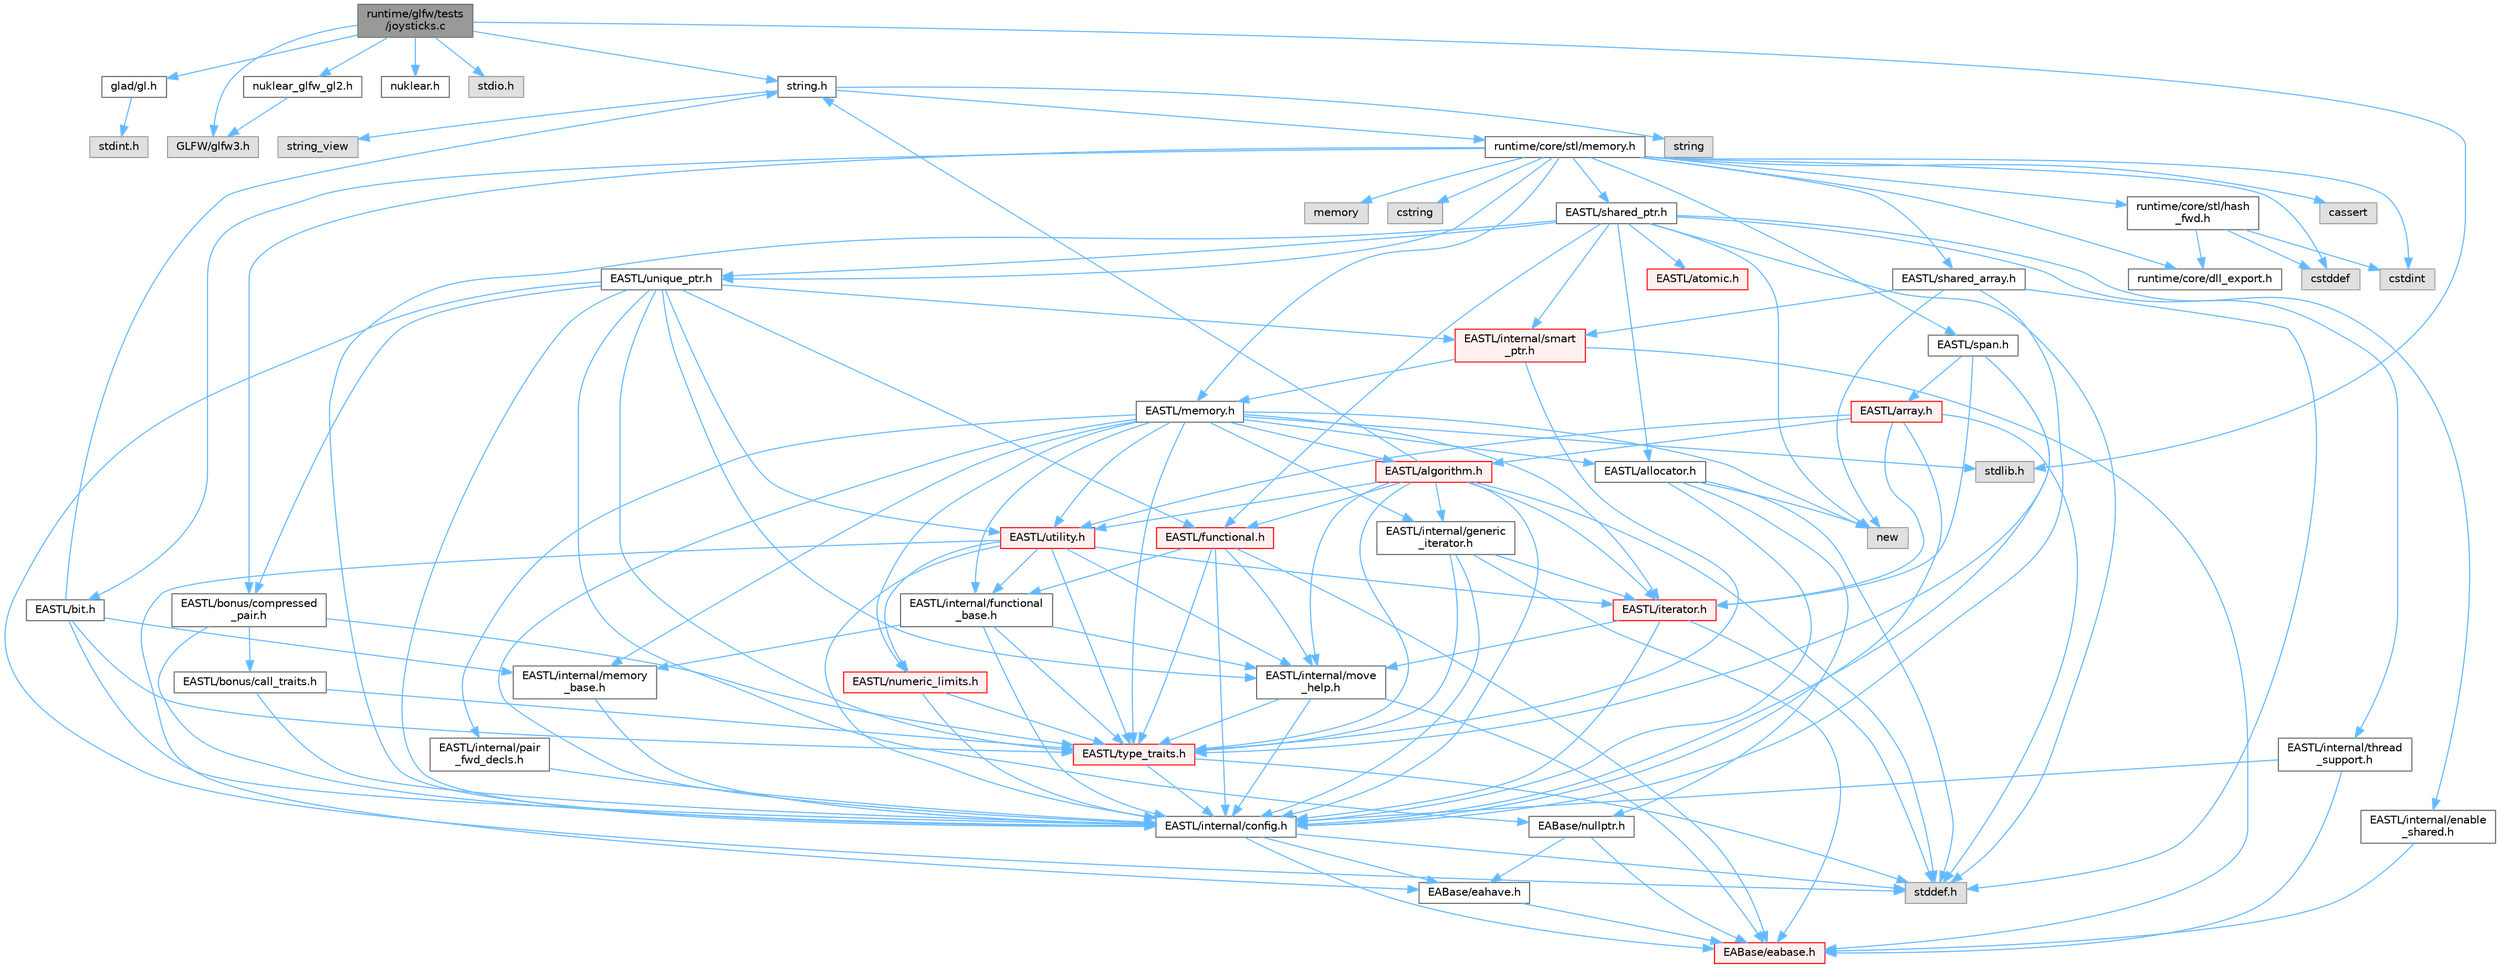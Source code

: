 digraph "runtime/glfw/tests/joysticks.c"
{
 // LATEX_PDF_SIZE
  bgcolor="transparent";
  edge [fontname=Helvetica,fontsize=10,labelfontname=Helvetica,labelfontsize=10];
  node [fontname=Helvetica,fontsize=10,shape=box,height=0.2,width=0.4];
  Node1 [id="Node000001",label="runtime/glfw/tests\l/joysticks.c",height=0.2,width=0.4,color="gray40", fillcolor="grey60", style="filled", fontcolor="black",tooltip=" "];
  Node1 -> Node2 [id="edge1_Node000001_Node000002",color="steelblue1",style="solid",tooltip=" "];
  Node2 [id="Node000002",label="glad/gl.h",height=0.2,width=0.4,color="grey40", fillcolor="white", style="filled",URL="$gl_8h.html",tooltip=" "];
  Node2 -> Node3 [id="edge2_Node000002_Node000003",color="steelblue1",style="solid",tooltip=" "];
  Node3 [id="Node000003",label="stdint.h",height=0.2,width=0.4,color="grey60", fillcolor="#E0E0E0", style="filled",tooltip=" "];
  Node1 -> Node4 [id="edge3_Node000001_Node000004",color="steelblue1",style="solid",tooltip=" "];
  Node4 [id="Node000004",label="GLFW/glfw3.h",height=0.2,width=0.4,color="grey60", fillcolor="#E0E0E0", style="filled",tooltip=" "];
  Node1 -> Node5 [id="edge4_Node000001_Node000005",color="steelblue1",style="solid",tooltip=" "];
  Node5 [id="Node000005",label="nuklear.h",height=0.2,width=0.4,color="grey40", fillcolor="white", style="filled",URL="$nuklear_8h.html",tooltip=" "];
  Node1 -> Node6 [id="edge5_Node000001_Node000006",color="steelblue1",style="solid",tooltip=" "];
  Node6 [id="Node000006",label="nuklear_glfw_gl2.h",height=0.2,width=0.4,color="grey40", fillcolor="white", style="filled",URL="$nuklear__glfw__gl2_8h.html",tooltip=" "];
  Node6 -> Node4 [id="edge6_Node000006_Node000004",color="steelblue1",style="solid",tooltip=" "];
  Node1 -> Node7 [id="edge7_Node000001_Node000007",color="steelblue1",style="solid",tooltip=" "];
  Node7 [id="Node000007",label="stdio.h",height=0.2,width=0.4,color="grey60", fillcolor="#E0E0E0", style="filled",tooltip=" "];
  Node1 -> Node8 [id="edge8_Node000001_Node000008",color="steelblue1",style="solid",tooltip=" "];
  Node8 [id="Node000008",label="string.h",height=0.2,width=0.4,color="grey40", fillcolor="white", style="filled",URL="$string_8h.html",tooltip=" "];
  Node8 -> Node9 [id="edge9_Node000008_Node000009",color="steelblue1",style="solid",tooltip=" "];
  Node9 [id="Node000009",label="string",height=0.2,width=0.4,color="grey60", fillcolor="#E0E0E0", style="filled",tooltip=" "];
  Node8 -> Node10 [id="edge10_Node000008_Node000010",color="steelblue1",style="solid",tooltip=" "];
  Node10 [id="Node000010",label="string_view",height=0.2,width=0.4,color="grey60", fillcolor="#E0E0E0", style="filled",tooltip=" "];
  Node8 -> Node11 [id="edge11_Node000008_Node000011",color="steelblue1",style="solid",tooltip=" "];
  Node11 [id="Node000011",label="runtime/core/stl/memory.h",height=0.2,width=0.4,color="grey40", fillcolor="white", style="filled",URL="$core_2stl_2memory_8h.html",tooltip=" "];
  Node11 -> Node12 [id="edge12_Node000011_Node000012",color="steelblue1",style="solid",tooltip=" "];
  Node12 [id="Node000012",label="cstddef",height=0.2,width=0.4,color="grey60", fillcolor="#E0E0E0", style="filled",tooltip=" "];
  Node11 -> Node13 [id="edge13_Node000011_Node000013",color="steelblue1",style="solid",tooltip=" "];
  Node13 [id="Node000013",label="cstdint",height=0.2,width=0.4,color="grey60", fillcolor="#E0E0E0", style="filled",tooltip=" "];
  Node11 -> Node14 [id="edge14_Node000011_Node000014",color="steelblue1",style="solid",tooltip=" "];
  Node14 [id="Node000014",label="cassert",height=0.2,width=0.4,color="grey60", fillcolor="#E0E0E0", style="filled",tooltip=" "];
  Node11 -> Node15 [id="edge15_Node000011_Node000015",color="steelblue1",style="solid",tooltip=" "];
  Node15 [id="Node000015",label="memory",height=0.2,width=0.4,color="grey60", fillcolor="#E0E0E0", style="filled",tooltip=" "];
  Node11 -> Node16 [id="edge16_Node000011_Node000016",color="steelblue1",style="solid",tooltip=" "];
  Node16 [id="Node000016",label="cstring",height=0.2,width=0.4,color="grey60", fillcolor="#E0E0E0", style="filled",tooltip=" "];
  Node11 -> Node17 [id="edge17_Node000011_Node000017",color="steelblue1",style="solid",tooltip=" "];
  Node17 [id="Node000017",label="EASTL/bit.h",height=0.2,width=0.4,color="grey40", fillcolor="white", style="filled",URL="$bit_8h.html",tooltip=" "];
  Node17 -> Node18 [id="edge18_Node000017_Node000018",color="steelblue1",style="solid",tooltip=" "];
  Node18 [id="Node000018",label="EASTL/internal/config.h",height=0.2,width=0.4,color="grey40", fillcolor="white", style="filled",URL="$config_8h.html",tooltip=" "];
  Node18 -> Node19 [id="edge19_Node000018_Node000019",color="steelblue1",style="solid",tooltip=" "];
  Node19 [id="Node000019",label="EABase/eabase.h",height=0.2,width=0.4,color="red", fillcolor="#FFF0F0", style="filled",URL="$eabase_8h.html",tooltip=" "];
  Node18 -> Node25 [id="edge20_Node000018_Node000025",color="steelblue1",style="solid",tooltip=" "];
  Node25 [id="Node000025",label="EABase/eahave.h",height=0.2,width=0.4,color="grey40", fillcolor="white", style="filled",URL="$eahave_8h.html",tooltip=" "];
  Node25 -> Node19 [id="edge21_Node000025_Node000019",color="steelblue1",style="solid",tooltip=" "];
  Node18 -> Node26 [id="edge22_Node000018_Node000026",color="steelblue1",style="solid",tooltip=" "];
  Node26 [id="Node000026",label="stddef.h",height=0.2,width=0.4,color="grey60", fillcolor="#E0E0E0", style="filled",tooltip=" "];
  Node17 -> Node27 [id="edge23_Node000017_Node000027",color="steelblue1",style="solid",tooltip=" "];
  Node27 [id="Node000027",label="EASTL/internal/memory\l_base.h",height=0.2,width=0.4,color="grey40", fillcolor="white", style="filled",URL="$memory__base_8h.html",tooltip=" "];
  Node27 -> Node18 [id="edge24_Node000027_Node000018",color="steelblue1",style="solid",tooltip=" "];
  Node17 -> Node28 [id="edge25_Node000017_Node000028",color="steelblue1",style="solid",tooltip=" "];
  Node28 [id="Node000028",label="EASTL/type_traits.h",height=0.2,width=0.4,color="red", fillcolor="#FFF0F0", style="filled",URL="$_e_a_s_t_l_2include_2_e_a_s_t_l_2type__traits_8h.html",tooltip=" "];
  Node28 -> Node18 [id="edge26_Node000028_Node000018",color="steelblue1",style="solid",tooltip=" "];
  Node28 -> Node26 [id="edge27_Node000028_Node000026",color="steelblue1",style="solid",tooltip=" "];
  Node17 -> Node8 [id="edge28_Node000017_Node000008",color="steelblue1",style="solid",tooltip=" "];
  Node11 -> Node38 [id="edge29_Node000011_Node000038",color="steelblue1",style="solid",tooltip=" "];
  Node38 [id="Node000038",label="EASTL/memory.h",height=0.2,width=0.4,color="grey40", fillcolor="white", style="filled",URL="$_e_a_s_t_l_2include_2_e_a_s_t_l_2memory_8h.html",tooltip=" "];
  Node38 -> Node18 [id="edge30_Node000038_Node000018",color="steelblue1",style="solid",tooltip=" "];
  Node38 -> Node27 [id="edge31_Node000038_Node000027",color="steelblue1",style="solid",tooltip=" "];
  Node38 -> Node39 [id="edge32_Node000038_Node000039",color="steelblue1",style="solid",tooltip=" "];
  Node39 [id="Node000039",label="EASTL/internal/generic\l_iterator.h",height=0.2,width=0.4,color="grey40", fillcolor="white", style="filled",URL="$generic__iterator_8h.html",tooltip=" "];
  Node39 -> Node19 [id="edge33_Node000039_Node000019",color="steelblue1",style="solid",tooltip=" "];
  Node39 -> Node18 [id="edge34_Node000039_Node000018",color="steelblue1",style="solid",tooltip=" "];
  Node39 -> Node40 [id="edge35_Node000039_Node000040",color="steelblue1",style="solid",tooltip=" "];
  Node40 [id="Node000040",label="EASTL/iterator.h",height=0.2,width=0.4,color="red", fillcolor="#FFF0F0", style="filled",URL="$_e_a_s_t_l_2include_2_e_a_s_t_l_2iterator_8h.html",tooltip=" "];
  Node40 -> Node18 [id="edge36_Node000040_Node000018",color="steelblue1",style="solid",tooltip=" "];
  Node40 -> Node41 [id="edge37_Node000040_Node000041",color="steelblue1",style="solid",tooltip=" "];
  Node41 [id="Node000041",label="EASTL/internal/move\l_help.h",height=0.2,width=0.4,color="grey40", fillcolor="white", style="filled",URL="$move__help_8h.html",tooltip=" "];
  Node41 -> Node19 [id="edge38_Node000041_Node000019",color="steelblue1",style="solid",tooltip=" "];
  Node41 -> Node18 [id="edge39_Node000041_Node000018",color="steelblue1",style="solid",tooltip=" "];
  Node41 -> Node28 [id="edge40_Node000041_Node000028",color="steelblue1",style="solid",tooltip=" "];
  Node40 -> Node26 [id="edge41_Node000040_Node000026",color="steelblue1",style="solid",tooltip=" "];
  Node39 -> Node28 [id="edge42_Node000039_Node000028",color="steelblue1",style="solid",tooltip=" "];
  Node38 -> Node43 [id="edge43_Node000038_Node000043",color="steelblue1",style="solid",tooltip=" "];
  Node43 [id="Node000043",label="EASTL/internal/pair\l_fwd_decls.h",height=0.2,width=0.4,color="grey40", fillcolor="white", style="filled",URL="$pair__fwd__decls_8h.html",tooltip=" "];
  Node43 -> Node18 [id="edge44_Node000043_Node000018",color="steelblue1",style="solid",tooltip=" "];
  Node38 -> Node44 [id="edge45_Node000038_Node000044",color="steelblue1",style="solid",tooltip=" "];
  Node44 [id="Node000044",label="EASTL/internal/functional\l_base.h",height=0.2,width=0.4,color="grey40", fillcolor="white", style="filled",URL="$functional__base_8h.html",tooltip=" "];
  Node44 -> Node18 [id="edge46_Node000044_Node000018",color="steelblue1",style="solid",tooltip=" "];
  Node44 -> Node27 [id="edge47_Node000044_Node000027",color="steelblue1",style="solid",tooltip=" "];
  Node44 -> Node41 [id="edge48_Node000044_Node000041",color="steelblue1",style="solid",tooltip=" "];
  Node44 -> Node28 [id="edge49_Node000044_Node000028",color="steelblue1",style="solid",tooltip=" "];
  Node38 -> Node45 [id="edge50_Node000038_Node000045",color="steelblue1",style="solid",tooltip=" "];
  Node45 [id="Node000045",label="EASTL/algorithm.h",height=0.2,width=0.4,color="red", fillcolor="#FFF0F0", style="filled",URL="$_e_a_s_t_l_2include_2_e_a_s_t_l_2algorithm_8h.html",tooltip=" "];
  Node45 -> Node18 [id="edge51_Node000045_Node000018",color="steelblue1",style="solid",tooltip=" "];
  Node45 -> Node28 [id="edge52_Node000045_Node000028",color="steelblue1",style="solid",tooltip=" "];
  Node45 -> Node41 [id="edge53_Node000045_Node000041",color="steelblue1",style="solid",tooltip=" "];
  Node45 -> Node40 [id="edge54_Node000045_Node000040",color="steelblue1",style="solid",tooltip=" "];
  Node45 -> Node48 [id="edge55_Node000045_Node000048",color="steelblue1",style="solid",tooltip=" "];
  Node48 [id="Node000048",label="EASTL/functional.h",height=0.2,width=0.4,color="red", fillcolor="#FFF0F0", style="filled",URL="$_e_a_s_t_l_2include_2_e_a_s_t_l_2functional_8h.html",tooltip=" "];
  Node48 -> Node19 [id="edge56_Node000048_Node000019",color="steelblue1",style="solid",tooltip=" "];
  Node48 -> Node18 [id="edge57_Node000048_Node000018",color="steelblue1",style="solid",tooltip=" "];
  Node48 -> Node41 [id="edge58_Node000048_Node000041",color="steelblue1",style="solid",tooltip=" "];
  Node48 -> Node28 [id="edge59_Node000048_Node000028",color="steelblue1",style="solid",tooltip=" "];
  Node48 -> Node44 [id="edge60_Node000048_Node000044",color="steelblue1",style="solid",tooltip=" "];
  Node45 -> Node55 [id="edge61_Node000045_Node000055",color="steelblue1",style="solid",tooltip=" "];
  Node55 [id="Node000055",label="EASTL/utility.h",height=0.2,width=0.4,color="red", fillcolor="#FFF0F0", style="filled",URL="$_e_a_s_t_l_2include_2_e_a_s_t_l_2utility_8h.html",tooltip=" "];
  Node55 -> Node18 [id="edge62_Node000055_Node000018",color="steelblue1",style="solid",tooltip=" "];
  Node55 -> Node28 [id="edge63_Node000055_Node000028",color="steelblue1",style="solid",tooltip=" "];
  Node55 -> Node40 [id="edge64_Node000055_Node000040",color="steelblue1",style="solid",tooltip=" "];
  Node55 -> Node56 [id="edge65_Node000055_Node000056",color="steelblue1",style="solid",tooltip=" "];
  Node56 [id="Node000056",label="EASTL/numeric_limits.h",height=0.2,width=0.4,color="red", fillcolor="#FFF0F0", style="filled",URL="$numeric__limits_8h.html",tooltip=" "];
  Node56 -> Node18 [id="edge66_Node000056_Node000018",color="steelblue1",style="solid",tooltip=" "];
  Node56 -> Node28 [id="edge67_Node000056_Node000028",color="steelblue1",style="solid",tooltip=" "];
  Node55 -> Node44 [id="edge68_Node000055_Node000044",color="steelblue1",style="solid",tooltip=" "];
  Node55 -> Node41 [id="edge69_Node000055_Node000041",color="steelblue1",style="solid",tooltip=" "];
  Node55 -> Node25 [id="edge70_Node000055_Node000025",color="steelblue1",style="solid",tooltip=" "];
  Node45 -> Node39 [id="edge71_Node000045_Node000039",color="steelblue1",style="solid",tooltip=" "];
  Node45 -> Node26 [id="edge72_Node000045_Node000026",color="steelblue1",style="solid",tooltip=" "];
  Node45 -> Node8 [id="edge73_Node000045_Node000008",color="steelblue1",style="solid",tooltip=" "];
  Node38 -> Node28 [id="edge74_Node000038_Node000028",color="steelblue1",style="solid",tooltip=" "];
  Node38 -> Node52 [id="edge75_Node000038_Node000052",color="steelblue1",style="solid",tooltip=" "];
  Node52 [id="Node000052",label="EASTL/allocator.h",height=0.2,width=0.4,color="grey40", fillcolor="white", style="filled",URL="$allocator_8h.html",tooltip=" "];
  Node52 -> Node18 [id="edge76_Node000052_Node000018",color="steelblue1",style="solid",tooltip=" "];
  Node52 -> Node30 [id="edge77_Node000052_Node000030",color="steelblue1",style="solid",tooltip=" "];
  Node30 [id="Node000030",label="EABase/nullptr.h",height=0.2,width=0.4,color="grey40", fillcolor="white", style="filled",URL="$nullptr_8h.html",tooltip=" "];
  Node30 -> Node19 [id="edge78_Node000030_Node000019",color="steelblue1",style="solid",tooltip=" "];
  Node30 -> Node25 [id="edge79_Node000030_Node000025",color="steelblue1",style="solid",tooltip=" "];
  Node52 -> Node26 [id="edge80_Node000052_Node000026",color="steelblue1",style="solid",tooltip=" "];
  Node52 -> Node53 [id="edge81_Node000052_Node000053",color="steelblue1",style="solid",tooltip=" "];
  Node53 [id="Node000053",label="new",height=0.2,width=0.4,color="grey60", fillcolor="#E0E0E0", style="filled",tooltip=" "];
  Node38 -> Node40 [id="edge82_Node000038_Node000040",color="steelblue1",style="solid",tooltip=" "];
  Node38 -> Node55 [id="edge83_Node000038_Node000055",color="steelblue1",style="solid",tooltip=" "];
  Node38 -> Node56 [id="edge84_Node000038_Node000056",color="steelblue1",style="solid",tooltip=" "];
  Node38 -> Node65 [id="edge85_Node000038_Node000065",color="steelblue1",style="solid",tooltip=" "];
  Node65 [id="Node000065",label="stdlib.h",height=0.2,width=0.4,color="grey60", fillcolor="#E0E0E0", style="filled",tooltip=" "];
  Node38 -> Node53 [id="edge86_Node000038_Node000053",color="steelblue1",style="solid",tooltip=" "];
  Node11 -> Node66 [id="edge87_Node000011_Node000066",color="steelblue1",style="solid",tooltip=" "];
  Node66 [id="Node000066",label="EASTL/shared_array.h",height=0.2,width=0.4,color="grey40", fillcolor="white", style="filled",URL="$shared__array_8h.html",tooltip=" "];
  Node66 -> Node18 [id="edge88_Node000066_Node000018",color="steelblue1",style="solid",tooltip=" "];
  Node66 -> Node67 [id="edge89_Node000066_Node000067",color="steelblue1",style="solid",tooltip=" "];
  Node67 [id="Node000067",label="EASTL/internal/smart\l_ptr.h",height=0.2,width=0.4,color="red", fillcolor="#FFF0F0", style="filled",URL="$smart__ptr_8h.html",tooltip=" "];
  Node67 -> Node19 [id="edge90_Node000067_Node000019",color="steelblue1",style="solid",tooltip=" "];
  Node67 -> Node38 [id="edge91_Node000067_Node000038",color="steelblue1",style="solid",tooltip=" "];
  Node67 -> Node28 [id="edge92_Node000067_Node000028",color="steelblue1",style="solid",tooltip=" "];
  Node66 -> Node53 [id="edge93_Node000066_Node000053",color="steelblue1",style="solid",tooltip=" "];
  Node66 -> Node26 [id="edge94_Node000066_Node000026",color="steelblue1",style="solid",tooltip=" "];
  Node11 -> Node69 [id="edge95_Node000011_Node000069",color="steelblue1",style="solid",tooltip=" "];
  Node69 [id="Node000069",label="EASTL/unique_ptr.h",height=0.2,width=0.4,color="grey40", fillcolor="white", style="filled",URL="$unique__ptr_8h.html",tooltip=" "];
  Node69 -> Node30 [id="edge96_Node000069_Node000030",color="steelblue1",style="solid",tooltip=" "];
  Node69 -> Node70 [id="edge97_Node000069_Node000070",color="steelblue1",style="solid",tooltip=" "];
  Node70 [id="Node000070",label="EASTL/bonus/compressed\l_pair.h",height=0.2,width=0.4,color="grey40", fillcolor="white", style="filled",URL="$compressed__pair_8h.html",tooltip=" "];
  Node70 -> Node18 [id="edge98_Node000070_Node000018",color="steelblue1",style="solid",tooltip=" "];
  Node70 -> Node28 [id="edge99_Node000070_Node000028",color="steelblue1",style="solid",tooltip=" "];
  Node70 -> Node71 [id="edge100_Node000070_Node000071",color="steelblue1",style="solid",tooltip=" "];
  Node71 [id="Node000071",label="EASTL/bonus/call_traits.h",height=0.2,width=0.4,color="grey40", fillcolor="white", style="filled",URL="$call__traits_8h.html",tooltip=" "];
  Node71 -> Node18 [id="edge101_Node000071_Node000018",color="steelblue1",style="solid",tooltip=" "];
  Node71 -> Node28 [id="edge102_Node000071_Node000028",color="steelblue1",style="solid",tooltip=" "];
  Node69 -> Node48 [id="edge103_Node000069_Node000048",color="steelblue1",style="solid",tooltip=" "];
  Node69 -> Node18 [id="edge104_Node000069_Node000018",color="steelblue1",style="solid",tooltip=" "];
  Node69 -> Node41 [id="edge105_Node000069_Node000041",color="steelblue1",style="solid",tooltip=" "];
  Node69 -> Node67 [id="edge106_Node000069_Node000067",color="steelblue1",style="solid",tooltip=" "];
  Node69 -> Node28 [id="edge107_Node000069_Node000028",color="steelblue1",style="solid",tooltip=" "];
  Node69 -> Node55 [id="edge108_Node000069_Node000055",color="steelblue1",style="solid",tooltip=" "];
  Node69 -> Node26 [id="edge109_Node000069_Node000026",color="steelblue1",style="solid",tooltip=" "];
  Node11 -> Node72 [id="edge110_Node000011_Node000072",color="steelblue1",style="solid",tooltip=" "];
  Node72 [id="Node000072",label="EASTL/shared_ptr.h",height=0.2,width=0.4,color="grey40", fillcolor="white", style="filled",URL="$shared__ptr_8h.html",tooltip=" "];
  Node72 -> Node18 [id="edge111_Node000072_Node000018",color="steelblue1",style="solid",tooltip=" "];
  Node72 -> Node67 [id="edge112_Node000072_Node000067",color="steelblue1",style="solid",tooltip=" "];
  Node72 -> Node73 [id="edge113_Node000072_Node000073",color="steelblue1",style="solid",tooltip=" "];
  Node73 [id="Node000073",label="EASTL/internal/thread\l_support.h",height=0.2,width=0.4,color="grey40", fillcolor="white", style="filled",URL="$thread__support_8h.html",tooltip=" "];
  Node73 -> Node19 [id="edge114_Node000073_Node000019",color="steelblue1",style="solid",tooltip=" "];
  Node73 -> Node18 [id="edge115_Node000073_Node000018",color="steelblue1",style="solid",tooltip=" "];
  Node72 -> Node69 [id="edge116_Node000072_Node000069",color="steelblue1",style="solid",tooltip=" "];
  Node72 -> Node48 [id="edge117_Node000072_Node000048",color="steelblue1",style="solid",tooltip=" "];
  Node72 -> Node52 [id="edge118_Node000072_Node000052",color="steelblue1",style="solid",tooltip=" "];
  Node72 -> Node74 [id="edge119_Node000072_Node000074",color="steelblue1",style="solid",tooltip=" "];
  Node74 [id="Node000074",label="EASTL/atomic.h",height=0.2,width=0.4,color="red", fillcolor="#FFF0F0", style="filled",URL="$_e_a_s_t_l_2include_2_e_a_s_t_l_2atomic_8h.html",tooltip=" "];
  Node72 -> Node53 [id="edge120_Node000072_Node000053",color="steelblue1",style="solid",tooltip=" "];
  Node72 -> Node26 [id="edge121_Node000072_Node000026",color="steelblue1",style="solid",tooltip=" "];
  Node72 -> Node151 [id="edge122_Node000072_Node000151",color="steelblue1",style="solid",tooltip=" "];
  Node151 [id="Node000151",label="EASTL/internal/enable\l_shared.h",height=0.2,width=0.4,color="grey40", fillcolor="white", style="filled",URL="$enable__shared_8h.html",tooltip=" "];
  Node151 -> Node19 [id="edge123_Node000151_Node000019",color="steelblue1",style="solid",tooltip=" "];
  Node11 -> Node152 [id="edge124_Node000011_Node000152",color="steelblue1",style="solid",tooltip=" "];
  Node152 [id="Node000152",label="EASTL/span.h",height=0.2,width=0.4,color="grey40", fillcolor="white", style="filled",URL="$span_8h.html",tooltip=" "];
  Node152 -> Node18 [id="edge125_Node000152_Node000018",color="steelblue1",style="solid",tooltip=" "];
  Node152 -> Node28 [id="edge126_Node000152_Node000028",color="steelblue1",style="solid",tooltip=" "];
  Node152 -> Node40 [id="edge127_Node000152_Node000040",color="steelblue1",style="solid",tooltip=" "];
  Node152 -> Node153 [id="edge128_Node000152_Node000153",color="steelblue1",style="solid",tooltip=" "];
  Node153 [id="Node000153",label="EASTL/array.h",height=0.2,width=0.4,color="red", fillcolor="#FFF0F0", style="filled",URL="$array_8h.html",tooltip=" "];
  Node153 -> Node18 [id="edge129_Node000153_Node000018",color="steelblue1",style="solid",tooltip=" "];
  Node153 -> Node40 [id="edge130_Node000153_Node000040",color="steelblue1",style="solid",tooltip=" "];
  Node153 -> Node45 [id="edge131_Node000153_Node000045",color="steelblue1",style="solid",tooltip=" "];
  Node153 -> Node55 [id="edge132_Node000153_Node000055",color="steelblue1",style="solid",tooltip=" "];
  Node153 -> Node26 [id="edge133_Node000153_Node000026",color="steelblue1",style="solid",tooltip=" "];
  Node11 -> Node70 [id="edge134_Node000011_Node000070",color="steelblue1",style="solid",tooltip=" "];
  Node11 -> Node155 [id="edge135_Node000011_Node000155",color="steelblue1",style="solid",tooltip=" "];
  Node155 [id="Node000155",label="runtime/core/dll_export.h",height=0.2,width=0.4,color="grey40", fillcolor="white", style="filled",URL="$dll__export_8h.html",tooltip=" "];
  Node11 -> Node156 [id="edge136_Node000011_Node000156",color="steelblue1",style="solid",tooltip=" "];
  Node156 [id="Node000156",label="runtime/core/stl/hash\l_fwd.h",height=0.2,width=0.4,color="grey40", fillcolor="white", style="filled",URL="$hash__fwd_8h.html",tooltip=" "];
  Node156 -> Node12 [id="edge137_Node000156_Node000012",color="steelblue1",style="solid",tooltip=" "];
  Node156 -> Node13 [id="edge138_Node000156_Node000013",color="steelblue1",style="solid",tooltip=" "];
  Node156 -> Node155 [id="edge139_Node000156_Node000155",color="steelblue1",style="solid",tooltip=" "];
  Node1 -> Node65 [id="edge140_Node000001_Node000065",color="steelblue1",style="solid",tooltip=" "];
}

